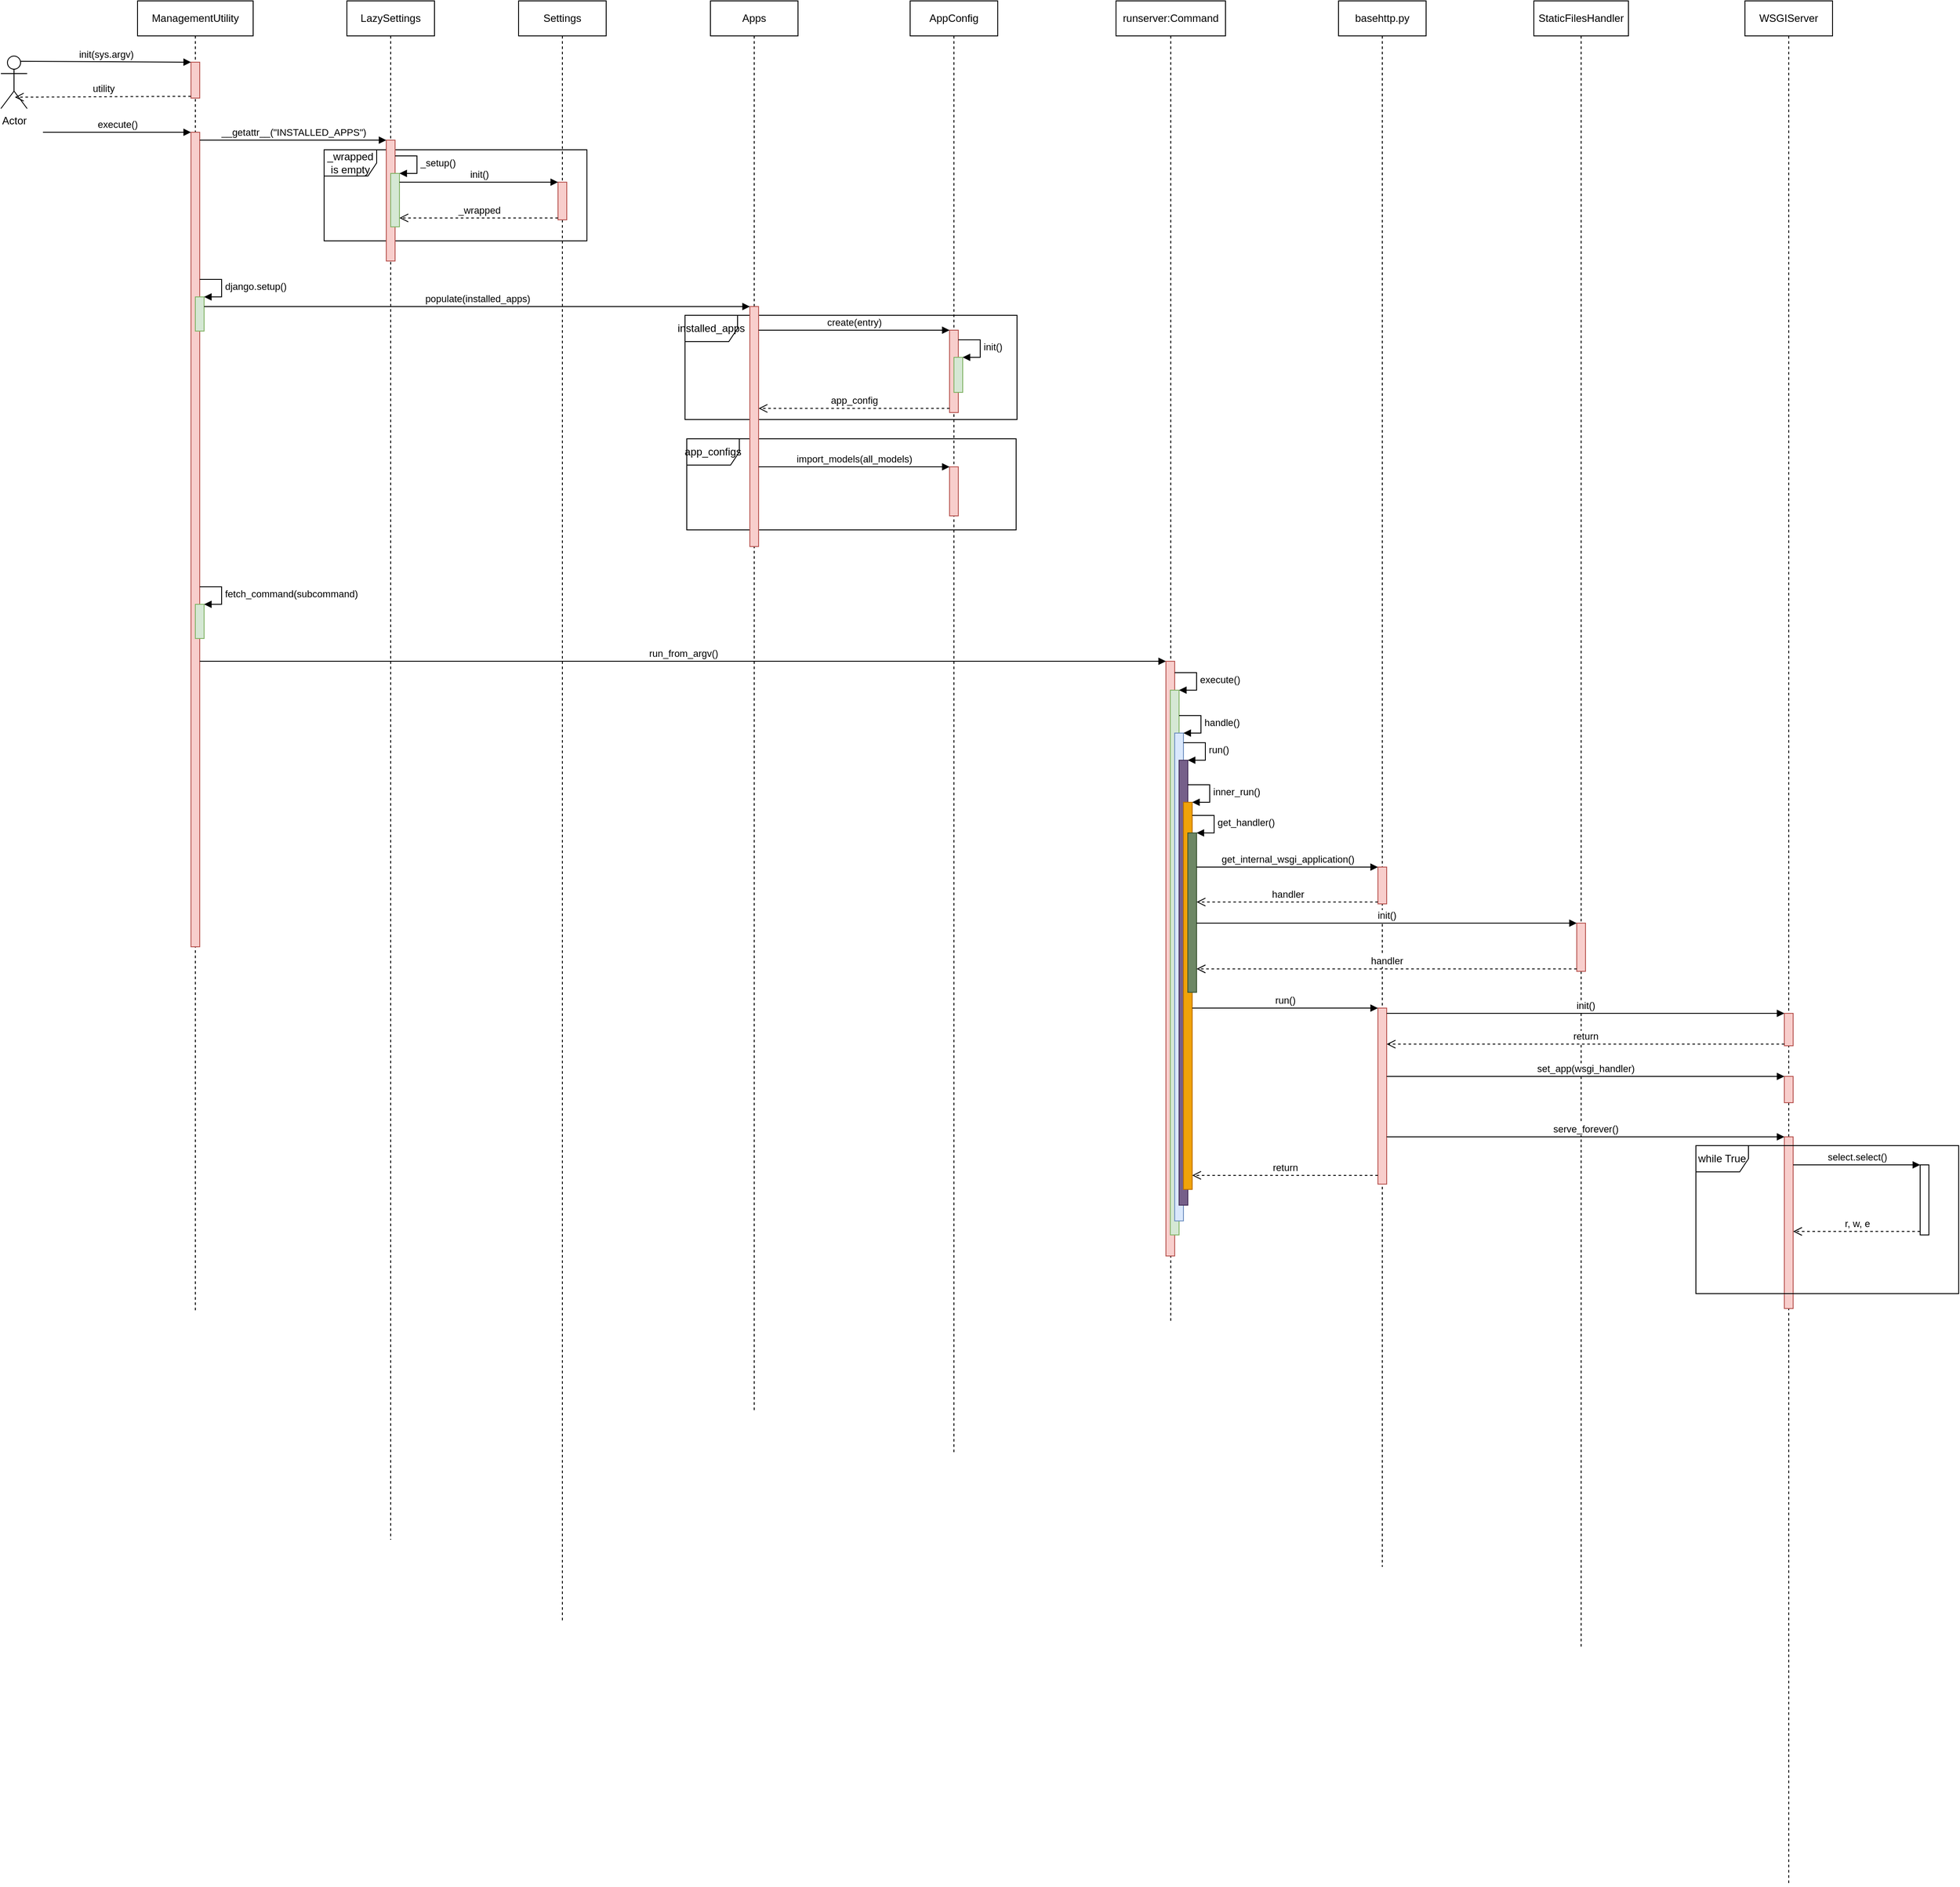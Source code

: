 <mxfile version="12.2.6" type="github" pages="1">
  <diagram name="Page-1" id="13e1069c-82ec-6db2-03f1-153e76fe0fe0">
    <mxGraphModel dx="1408" dy="1148" grid="0" gridSize="10" guides="1" tooltips="1" connect="1" arrows="1" fold="1" page="0" pageScale="1" pageWidth="1100" pageHeight="850" background="#ffffff" math="0" shadow="0">
      <root>
        <mxCell id="0"/>
        <mxCell id="1" parent="0"/>
        <mxCell id="3R1nxpf77wTPrujjXhb4-21" value="_wrapped is empty" style="shape=umlFrame;whiteSpace=wrap;html=1;" parent="1" vertex="1">
          <mxGeometry x="403" y="154" width="300" height="104" as="geometry"/>
        </mxCell>
        <mxCell id="K_6I9SXQ4BG5GaX6Mt39-1" value="installed_apps" style="shape=umlFrame;whiteSpace=wrap;html=1;" vertex="1" parent="1">
          <mxGeometry x="815" y="343" width="379" height="119" as="geometry"/>
        </mxCell>
        <mxCell id="K_6I9SXQ4BG5GaX6Mt39-5" value="app_configs" style="shape=umlFrame;whiteSpace=wrap;html=1;" vertex="1" parent="1">
          <mxGeometry x="817" y="484" width="376" height="104" as="geometry"/>
        </mxCell>
        <mxCell id="3R1nxpf77wTPrujjXhb4-1" value="ManagementUtility" style="shape=umlLifeline;perimeter=lifelinePerimeter;whiteSpace=wrap;html=1;container=1;collapsible=0;recursiveResize=0;outlineConnect=0;" parent="1" vertex="1">
          <mxGeometry x="190" y="-16" width="132" height="1495" as="geometry"/>
        </mxCell>
        <mxCell id="3R1nxpf77wTPrujjXhb4-3" value="" style="html=1;points=[];perimeter=orthogonalPerimeter;fillColor=#f8cecc;strokeColor=#b85450;" parent="3R1nxpf77wTPrujjXhb4-1" vertex="1">
          <mxGeometry x="61" y="70" width="10" height="41" as="geometry"/>
        </mxCell>
        <mxCell id="3R1nxpf77wTPrujjXhb4-6" value="" style="html=1;points=[];perimeter=orthogonalPerimeter;fontFamily=Helvetica;fontSize=12;align=center;strokeColor=#b85450;fillColor=#f8cecc;" parent="3R1nxpf77wTPrujjXhb4-1" vertex="1">
          <mxGeometry x="61" y="150" width="10" height="930" as="geometry"/>
        </mxCell>
        <mxCell id="3R1nxpf77wTPrujjXhb4-7" value="&lt;span style=&quot;font-size: 11px&quot;&gt;execute()&lt;/span&gt;" style="html=1;verticalAlign=bottom;endArrow=block;entryX=0;entryY=0;" parent="3R1nxpf77wTPrujjXhb4-1" target="3R1nxpf77wTPrujjXhb4-6" edge="1">
          <mxGeometry relative="1" as="geometry">
            <mxPoint x="-108" y="150" as="sourcePoint"/>
          </mxGeometry>
        </mxCell>
        <mxCell id="3R1nxpf77wTPrujjXhb4-25" value="" style="html=1;points=[];perimeter=orthogonalPerimeter;fillColor=#d5e8d4;strokeColor=#82b366;" parent="3R1nxpf77wTPrujjXhb4-1" vertex="1">
          <mxGeometry x="66" y="338" width="10" height="39" as="geometry"/>
        </mxCell>
        <mxCell id="3R1nxpf77wTPrujjXhb4-26" value="django.setup()" style="edgeStyle=orthogonalEdgeStyle;html=1;align=left;spacingLeft=2;endArrow=block;rounded=0;entryX=1;entryY=0;" parent="3R1nxpf77wTPrujjXhb4-1" target="3R1nxpf77wTPrujjXhb4-25" edge="1">
          <mxGeometry relative="1" as="geometry">
            <mxPoint x="71" y="318" as="sourcePoint"/>
            <Array as="points">
              <mxPoint x="96" y="318"/>
            </Array>
          </mxGeometry>
        </mxCell>
        <mxCell id="K_6I9SXQ4BG5GaX6Mt39-6" value="" style="html=1;points=[];perimeter=orthogonalPerimeter;fillColor=#d5e8d4;strokeColor=#82b366;" vertex="1" parent="3R1nxpf77wTPrujjXhb4-1">
          <mxGeometry x="66" y="689" width="10" height="39" as="geometry"/>
        </mxCell>
        <mxCell id="K_6I9SXQ4BG5GaX6Mt39-7" value="fetch_command(subcommand)" style="edgeStyle=orthogonalEdgeStyle;html=1;align=left;spacingLeft=2;endArrow=block;rounded=0;entryX=1;entryY=0;" edge="1" target="K_6I9SXQ4BG5GaX6Mt39-6" parent="3R1nxpf77wTPrujjXhb4-1">
          <mxGeometry relative="1" as="geometry">
            <mxPoint x="71" y="669" as="sourcePoint"/>
            <Array as="points">
              <mxPoint x="96" y="669"/>
            </Array>
          </mxGeometry>
        </mxCell>
        <mxCell id="3R1nxpf77wTPrujjXhb4-2" value="Actor" style="shape=umlActor;verticalLabelPosition=bottom;labelBackgroundColor=#ffffff;verticalAlign=top;html=1;" parent="1" vertex="1">
          <mxGeometry x="34" y="47" width="30" height="60" as="geometry"/>
        </mxCell>
        <mxCell id="3R1nxpf77wTPrujjXhb4-4" value="init(sys.argv)" style="html=1;verticalAlign=bottom;endArrow=block;entryX=0;entryY=0;exitX=0.75;exitY=0.1;exitDx=0;exitDy=0;exitPerimeter=0;" parent="1" source="3R1nxpf77wTPrujjXhb4-2" target="3R1nxpf77wTPrujjXhb4-3" edge="1">
          <mxGeometry relative="1" as="geometry">
            <mxPoint x="181" y="54" as="sourcePoint"/>
          </mxGeometry>
        </mxCell>
        <mxCell id="3R1nxpf77wTPrujjXhb4-5" value="utility" style="html=1;verticalAlign=bottom;endArrow=open;dashed=1;endSize=8;exitX=0;exitY=0.95;entryX=0.533;entryY=0.783;entryDx=0;entryDy=0;entryPerimeter=0;" parent="1" source="3R1nxpf77wTPrujjXhb4-3" target="3R1nxpf77wTPrujjXhb4-2" edge="1">
          <mxGeometry relative="1" as="geometry">
            <mxPoint x="181" y="130" as="targetPoint"/>
          </mxGeometry>
        </mxCell>
        <mxCell id="3R1nxpf77wTPrujjXhb4-9" value="LazySettings" style="shape=umlLifeline;perimeter=lifelinePerimeter;whiteSpace=wrap;html=1;container=1;collapsible=0;recursiveResize=0;outlineConnect=0;" parent="1" vertex="1">
          <mxGeometry x="429" y="-16" width="100" height="1757" as="geometry"/>
        </mxCell>
        <mxCell id="3R1nxpf77wTPrujjXhb4-15" value="" style="html=1;points=[];perimeter=orthogonalPerimeter;fillColor=#f8cecc;strokeColor=#b85450;" parent="3R1nxpf77wTPrujjXhb4-9" vertex="1">
          <mxGeometry x="45" y="159" width="10" height="138" as="geometry"/>
        </mxCell>
        <mxCell id="3R1nxpf77wTPrujjXhb4-19" value="" style="html=1;points=[];perimeter=orthogonalPerimeter;fillColor=#d5e8d4;strokeColor=#82b366;" parent="3R1nxpf77wTPrujjXhb4-9" vertex="1">
          <mxGeometry x="50" y="197" width="10" height="61" as="geometry"/>
        </mxCell>
        <mxCell id="3R1nxpf77wTPrujjXhb4-20" value="_setup()" style="edgeStyle=orthogonalEdgeStyle;html=1;align=left;spacingLeft=2;endArrow=block;rounded=0;entryX=1;entryY=0;" parent="3R1nxpf77wTPrujjXhb4-9" target="3R1nxpf77wTPrujjXhb4-19" edge="1">
          <mxGeometry relative="1" as="geometry">
            <mxPoint x="55" y="177" as="sourcePoint"/>
            <Array as="points">
              <mxPoint x="80" y="177"/>
            </Array>
          </mxGeometry>
        </mxCell>
        <mxCell id="3R1nxpf77wTPrujjXhb4-16" value="__getattr__(&quot;INSTALLED_APPS&quot;)" style="html=1;verticalAlign=bottom;endArrow=block;entryX=0;entryY=0;" parent="1" source="3R1nxpf77wTPrujjXhb4-6" target="3R1nxpf77wTPrujjXhb4-15" edge="1">
          <mxGeometry relative="1" as="geometry">
            <mxPoint x="404" y="143" as="sourcePoint"/>
          </mxGeometry>
        </mxCell>
        <mxCell id="3R1nxpf77wTPrujjXhb4-18" value="Settings" style="shape=umlLifeline;perimeter=lifelinePerimeter;whiteSpace=wrap;html=1;container=1;collapsible=0;recursiveResize=0;outlineConnect=0;" parent="1" vertex="1">
          <mxGeometry x="625" y="-16" width="100" height="1850" as="geometry"/>
        </mxCell>
        <mxCell id="3R1nxpf77wTPrujjXhb4-22" value="" style="html=1;points=[];perimeter=orthogonalPerimeter;fillColor=#f8cecc;strokeColor=#b85450;" parent="3R1nxpf77wTPrujjXhb4-18" vertex="1">
          <mxGeometry x="45" y="207" width="10" height="43" as="geometry"/>
        </mxCell>
        <mxCell id="3R1nxpf77wTPrujjXhb4-23" value="init()" style="html=1;verticalAlign=bottom;endArrow=block;entryX=0;entryY=0;" parent="1" source="3R1nxpf77wTPrujjXhb4-19" target="3R1nxpf77wTPrujjXhb4-22" edge="1">
          <mxGeometry relative="1" as="geometry">
            <mxPoint x="600" y="191" as="sourcePoint"/>
          </mxGeometry>
        </mxCell>
        <mxCell id="3R1nxpf77wTPrujjXhb4-24" value="_wrapped" style="html=1;verticalAlign=bottom;endArrow=open;dashed=1;endSize=8;exitX=0;exitY=0.95;" parent="1" source="3R1nxpf77wTPrujjXhb4-22" target="3R1nxpf77wTPrujjXhb4-19" edge="1">
          <mxGeometry relative="1" as="geometry">
            <mxPoint x="514" y="228" as="targetPoint"/>
          </mxGeometry>
        </mxCell>
        <mxCell id="3R1nxpf77wTPrujjXhb4-27" value="Apps" style="shape=umlLifeline;perimeter=lifelinePerimeter;whiteSpace=wrap;html=1;container=1;collapsible=0;recursiveResize=0;outlineConnect=0;" parent="1" vertex="1">
          <mxGeometry x="844" y="-16" width="100" height="1610" as="geometry"/>
        </mxCell>
        <mxCell id="3R1nxpf77wTPrujjXhb4-28" value="" style="html=1;points=[];perimeter=orthogonalPerimeter;fillColor=#f8cecc;strokeColor=#b85450;" parent="3R1nxpf77wTPrujjXhb4-27" vertex="1">
          <mxGeometry x="45" y="349" width="10" height="274" as="geometry"/>
        </mxCell>
        <mxCell id="3R1nxpf77wTPrujjXhb4-29" value="populate(installed_apps)" style="html=1;verticalAlign=bottom;endArrow=block;entryX=0;entryY=0;" parent="1" source="3R1nxpf77wTPrujjXhb4-25" target="3R1nxpf77wTPrujjXhb4-28" edge="1">
          <mxGeometry relative="1" as="geometry">
            <mxPoint x="819" y="339" as="sourcePoint"/>
          </mxGeometry>
        </mxCell>
        <mxCell id="3R1nxpf77wTPrujjXhb4-31" value="AppConfig" style="shape=umlLifeline;perimeter=lifelinePerimeter;whiteSpace=wrap;html=1;container=1;collapsible=0;recursiveResize=0;outlineConnect=0;" parent="1" vertex="1">
          <mxGeometry x="1072" y="-16" width="100" height="1660" as="geometry"/>
        </mxCell>
        <mxCell id="3R1nxpf77wTPrujjXhb4-32" value="" style="html=1;points=[];perimeter=orthogonalPerimeter;fillColor=#f8cecc;strokeColor=#b85450;" parent="3R1nxpf77wTPrujjXhb4-31" vertex="1">
          <mxGeometry x="45" y="376" width="10" height="94" as="geometry"/>
        </mxCell>
        <mxCell id="3R1nxpf77wTPrujjXhb4-35" value="" style="html=1;points=[];perimeter=orthogonalPerimeter;fillColor=#d5e8d4;strokeColor=#82b366;" parent="3R1nxpf77wTPrujjXhb4-31" vertex="1">
          <mxGeometry x="50" y="407" width="10" height="40" as="geometry"/>
        </mxCell>
        <mxCell id="3R1nxpf77wTPrujjXhb4-36" value="init()" style="edgeStyle=orthogonalEdgeStyle;html=1;align=left;spacingLeft=2;endArrow=block;rounded=0;entryX=1;entryY=0;" parent="3R1nxpf77wTPrujjXhb4-31" target="3R1nxpf77wTPrujjXhb4-35" edge="1">
          <mxGeometry relative="1" as="geometry">
            <mxPoint x="55" y="387" as="sourcePoint"/>
            <Array as="points">
              <mxPoint x="80" y="387"/>
            </Array>
          </mxGeometry>
        </mxCell>
        <mxCell id="K_6I9SXQ4BG5GaX6Mt39-2" value="" style="html=1;points=[];perimeter=orthogonalPerimeter;fillColor=#f8cecc;strokeColor=#b85450;" vertex="1" parent="3R1nxpf77wTPrujjXhb4-31">
          <mxGeometry x="45" y="532" width="10" height="56" as="geometry"/>
        </mxCell>
        <mxCell id="3R1nxpf77wTPrujjXhb4-33" value="create(entry)" style="html=1;verticalAlign=bottom;endArrow=block;entryX=0;entryY=0;" parent="1" source="3R1nxpf77wTPrujjXhb4-28" target="3R1nxpf77wTPrujjXhb4-32" edge="1">
          <mxGeometry relative="1" as="geometry">
            <mxPoint x="1047" y="346" as="sourcePoint"/>
          </mxGeometry>
        </mxCell>
        <mxCell id="3R1nxpf77wTPrujjXhb4-34" value="app_config" style="html=1;verticalAlign=bottom;endArrow=open;dashed=1;endSize=8;exitX=0;exitY=0.95;" parent="1" source="3R1nxpf77wTPrujjXhb4-32" target="3R1nxpf77wTPrujjXhb4-28" edge="1">
          <mxGeometry relative="1" as="geometry">
            <mxPoint x="1047" y="422" as="targetPoint"/>
          </mxGeometry>
        </mxCell>
        <mxCell id="K_6I9SXQ4BG5GaX6Mt39-3" value="import_models(all_models)" style="html=1;verticalAlign=bottom;endArrow=block;entryX=0;entryY=0;" edge="1" target="K_6I9SXQ4BG5GaX6Mt39-2" parent="1" source="3R1nxpf77wTPrujjXhb4-28">
          <mxGeometry relative="1" as="geometry">
            <mxPoint x="1047" y="516" as="sourcePoint"/>
          </mxGeometry>
        </mxCell>
        <mxCell id="K_6I9SXQ4BG5GaX6Mt39-8" value="runserver:Command" style="shape=umlLifeline;perimeter=lifelinePerimeter;whiteSpace=wrap;html=1;container=1;collapsible=0;recursiveResize=0;outlineConnect=0;" vertex="1" parent="1">
          <mxGeometry x="1307" y="-16" width="125" height="1507" as="geometry"/>
        </mxCell>
        <mxCell id="K_6I9SXQ4BG5GaX6Mt39-9" value="" style="html=1;points=[];perimeter=orthogonalPerimeter;fillColor=#f8cecc;strokeColor=#b85450;" vertex="1" parent="K_6I9SXQ4BG5GaX6Mt39-8">
          <mxGeometry x="57" y="754" width="10" height="679" as="geometry"/>
        </mxCell>
        <mxCell id="K_6I9SXQ4BG5GaX6Mt39-12" value="" style="html=1;points=[];perimeter=orthogonalPerimeter;fillColor=#d5e8d4;strokeColor=#82b366;" vertex="1" parent="K_6I9SXQ4BG5GaX6Mt39-8">
          <mxGeometry x="62" y="787" width="10" height="622" as="geometry"/>
        </mxCell>
        <mxCell id="K_6I9SXQ4BG5GaX6Mt39-13" value="execute()" style="edgeStyle=orthogonalEdgeStyle;html=1;align=left;spacingLeft=2;endArrow=block;rounded=0;entryX=1;entryY=0;" edge="1" target="K_6I9SXQ4BG5GaX6Mt39-12" parent="K_6I9SXQ4BG5GaX6Mt39-8">
          <mxGeometry relative="1" as="geometry">
            <mxPoint x="67" y="767" as="sourcePoint"/>
            <Array as="points">
              <mxPoint x="92" y="767"/>
            </Array>
          </mxGeometry>
        </mxCell>
        <mxCell id="K_6I9SXQ4BG5GaX6Mt39-14" value="" style="html=1;points=[];perimeter=orthogonalPerimeter;fillColor=#dae8fc;strokeColor=#6c8ebf;" vertex="1" parent="K_6I9SXQ4BG5GaX6Mt39-8">
          <mxGeometry x="67" y="836" width="10" height="557" as="geometry"/>
        </mxCell>
        <mxCell id="K_6I9SXQ4BG5GaX6Mt39-15" value="handle()" style="edgeStyle=orthogonalEdgeStyle;html=1;align=left;spacingLeft=2;endArrow=block;rounded=0;entryX=1;entryY=0;" edge="1" target="K_6I9SXQ4BG5GaX6Mt39-14" parent="K_6I9SXQ4BG5GaX6Mt39-8">
          <mxGeometry relative="1" as="geometry">
            <mxPoint x="72" y="816" as="sourcePoint"/>
            <Array as="points">
              <mxPoint x="97" y="816"/>
            </Array>
          </mxGeometry>
        </mxCell>
        <mxCell id="K_6I9SXQ4BG5GaX6Mt39-16" value="" style="html=1;points=[];perimeter=orthogonalPerimeter;fillColor=#76608a;strokeColor=#432D57;fontColor=#ffffff;" vertex="1" parent="K_6I9SXQ4BG5GaX6Mt39-8">
          <mxGeometry x="72" y="867" width="10" height="508" as="geometry"/>
        </mxCell>
        <mxCell id="K_6I9SXQ4BG5GaX6Mt39-17" value="run()" style="edgeStyle=orthogonalEdgeStyle;html=1;align=left;spacingLeft=2;endArrow=block;rounded=0;entryX=1;entryY=0;" edge="1" target="K_6I9SXQ4BG5GaX6Mt39-16" parent="K_6I9SXQ4BG5GaX6Mt39-8">
          <mxGeometry relative="1" as="geometry">
            <mxPoint x="77" y="847" as="sourcePoint"/>
            <Array as="points">
              <mxPoint x="102" y="847"/>
            </Array>
          </mxGeometry>
        </mxCell>
        <mxCell id="K_6I9SXQ4BG5GaX6Mt39-18" value="" style="html=1;points=[];perimeter=orthogonalPerimeter;fillColor=#f0a30a;strokeColor=#BD7000;fontColor=#ffffff;" vertex="1" parent="K_6I9SXQ4BG5GaX6Mt39-8">
          <mxGeometry x="77" y="915" width="10" height="442" as="geometry"/>
        </mxCell>
        <mxCell id="K_6I9SXQ4BG5GaX6Mt39-19" value="inner_run()" style="edgeStyle=orthogonalEdgeStyle;html=1;align=left;spacingLeft=2;endArrow=block;rounded=0;entryX=1;entryY=0;" edge="1" target="K_6I9SXQ4BG5GaX6Mt39-18" parent="K_6I9SXQ4BG5GaX6Mt39-8">
          <mxGeometry relative="1" as="geometry">
            <mxPoint x="82" y="895" as="sourcePoint"/>
            <Array as="points">
              <mxPoint x="107" y="895"/>
            </Array>
          </mxGeometry>
        </mxCell>
        <mxCell id="K_6I9SXQ4BG5GaX6Mt39-20" value="" style="html=1;points=[];perimeter=orthogonalPerimeter;fillColor=#6d8764;strokeColor=#3A5431;fontColor=#ffffff;" vertex="1" parent="K_6I9SXQ4BG5GaX6Mt39-8">
          <mxGeometry x="82" y="950" width="10" height="182" as="geometry"/>
        </mxCell>
        <mxCell id="K_6I9SXQ4BG5GaX6Mt39-21" value="get_handler()" style="edgeStyle=orthogonalEdgeStyle;html=1;align=left;spacingLeft=2;endArrow=block;rounded=0;entryX=1;entryY=0;" edge="1" target="K_6I9SXQ4BG5GaX6Mt39-20" parent="K_6I9SXQ4BG5GaX6Mt39-8">
          <mxGeometry relative="1" as="geometry">
            <mxPoint x="87" y="930" as="sourcePoint"/>
            <Array as="points">
              <mxPoint x="112" y="930"/>
            </Array>
          </mxGeometry>
        </mxCell>
        <mxCell id="K_6I9SXQ4BG5GaX6Mt39-10" value="run_from_argv()" style="html=1;verticalAlign=bottom;endArrow=block;entryX=0;entryY=0;" edge="1" target="K_6I9SXQ4BG5GaX6Mt39-9" parent="1" source="3R1nxpf77wTPrujjXhb4-6">
          <mxGeometry relative="1" as="geometry">
            <mxPoint x="1282" y="768" as="sourcePoint"/>
          </mxGeometry>
        </mxCell>
        <mxCell id="K_6I9SXQ4BG5GaX6Mt39-22" value="basehttp.py" style="shape=umlLifeline;perimeter=lifelinePerimeter;whiteSpace=wrap;html=1;container=1;collapsible=0;recursiveResize=0;outlineConnect=0;" vertex="1" parent="1">
          <mxGeometry x="1561" y="-16" width="100" height="1788" as="geometry"/>
        </mxCell>
        <mxCell id="K_6I9SXQ4BG5GaX6Mt39-23" value="" style="html=1;points=[];perimeter=orthogonalPerimeter;fillColor=#f8cecc;strokeColor=#b85450;" vertex="1" parent="K_6I9SXQ4BG5GaX6Mt39-22">
          <mxGeometry x="45" y="989" width="10" height="42" as="geometry"/>
        </mxCell>
        <mxCell id="K_6I9SXQ4BG5GaX6Mt39-30" value="" style="html=1;points=[];perimeter=orthogonalPerimeter;fillColor=#f8cecc;strokeColor=#b85450;" vertex="1" parent="K_6I9SXQ4BG5GaX6Mt39-22">
          <mxGeometry x="45" y="1150" width="10" height="201" as="geometry"/>
        </mxCell>
        <mxCell id="K_6I9SXQ4BG5GaX6Mt39-24" value="get_internal_wsgi_application()" style="html=1;verticalAlign=bottom;endArrow=block;entryX=0;entryY=0;" edge="1" target="K_6I9SXQ4BG5GaX6Mt39-23" parent="1" source="K_6I9SXQ4BG5GaX6Mt39-20">
          <mxGeometry relative="1" as="geometry">
            <mxPoint x="1536" y="945" as="sourcePoint"/>
          </mxGeometry>
        </mxCell>
        <mxCell id="K_6I9SXQ4BG5GaX6Mt39-26" value="StaticFilesHandler" style="shape=umlLifeline;perimeter=lifelinePerimeter;whiteSpace=wrap;html=1;container=1;collapsible=0;recursiveResize=0;outlineConnect=0;" vertex="1" parent="1">
          <mxGeometry x="1784" y="-16" width="108" height="1882" as="geometry"/>
        </mxCell>
        <mxCell id="K_6I9SXQ4BG5GaX6Mt39-27" value="" style="html=1;points=[];perimeter=orthogonalPerimeter;fillColor=#f8cecc;strokeColor=#b85450;" vertex="1" parent="K_6I9SXQ4BG5GaX6Mt39-26">
          <mxGeometry x="49" y="1053" width="10" height="55" as="geometry"/>
        </mxCell>
        <mxCell id="K_6I9SXQ4BG5GaX6Mt39-25" value="handler" style="html=1;verticalAlign=bottom;endArrow=open;dashed=1;endSize=8;exitX=0;exitY=0.95;" edge="1" source="K_6I9SXQ4BG5GaX6Mt39-23" parent="1" target="K_6I9SXQ4BG5GaX6Mt39-20">
          <mxGeometry relative="1" as="geometry">
            <mxPoint x="1536" y="1021" as="targetPoint"/>
          </mxGeometry>
        </mxCell>
        <mxCell id="K_6I9SXQ4BG5GaX6Mt39-28" value="init()" style="html=1;verticalAlign=bottom;endArrow=block;entryX=0;entryY=0;" edge="1" target="K_6I9SXQ4BG5GaX6Mt39-27" parent="1" source="K_6I9SXQ4BG5GaX6Mt39-20">
          <mxGeometry relative="1" as="geometry">
            <mxPoint x="1763" y="1009" as="sourcePoint"/>
          </mxGeometry>
        </mxCell>
        <mxCell id="K_6I9SXQ4BG5GaX6Mt39-29" value="handler" style="html=1;verticalAlign=bottom;endArrow=open;dashed=1;endSize=8;exitX=0;exitY=0.95;" edge="1" source="K_6I9SXQ4BG5GaX6Mt39-27" parent="1" target="K_6I9SXQ4BG5GaX6Mt39-20">
          <mxGeometry relative="1" as="geometry">
            <mxPoint x="1763" y="1085" as="targetPoint"/>
          </mxGeometry>
        </mxCell>
        <mxCell id="K_6I9SXQ4BG5GaX6Mt39-31" value="run()" style="html=1;verticalAlign=bottom;endArrow=block;entryX=0;entryY=0;" edge="1" target="K_6I9SXQ4BG5GaX6Mt39-30" parent="1" source="K_6I9SXQ4BG5GaX6Mt39-18">
          <mxGeometry relative="1" as="geometry">
            <mxPoint x="1536" y="1134" as="sourcePoint"/>
          </mxGeometry>
        </mxCell>
        <mxCell id="K_6I9SXQ4BG5GaX6Mt39-32" value="return" style="html=1;verticalAlign=bottom;endArrow=open;dashed=1;endSize=8;exitX=0;exitY=0.95;" edge="1" source="K_6I9SXQ4BG5GaX6Mt39-30" parent="1" target="K_6I9SXQ4BG5GaX6Mt39-18">
          <mxGeometry relative="1" as="geometry">
            <mxPoint x="1536" y="1210" as="targetPoint"/>
          </mxGeometry>
        </mxCell>
        <mxCell id="K_6I9SXQ4BG5GaX6Mt39-33" value="WSGIServer" style="shape=umlLifeline;perimeter=lifelinePerimeter;whiteSpace=wrap;html=1;container=1;collapsible=0;recursiveResize=0;outlineConnect=0;" vertex="1" parent="1">
          <mxGeometry x="2025" y="-16" width="100" height="2152" as="geometry"/>
        </mxCell>
        <mxCell id="K_6I9SXQ4BG5GaX6Mt39-34" value="" style="html=1;points=[];perimeter=orthogonalPerimeter;fillColor=#f8cecc;strokeColor=#b85450;" vertex="1" parent="K_6I9SXQ4BG5GaX6Mt39-33">
          <mxGeometry x="45" y="1156" width="10" height="37" as="geometry"/>
        </mxCell>
        <mxCell id="K_6I9SXQ4BG5GaX6Mt39-37" value="" style="html=1;points=[];perimeter=orthogonalPerimeter;fillColor=#f8cecc;strokeColor=#b85450;" vertex="1" parent="K_6I9SXQ4BG5GaX6Mt39-33">
          <mxGeometry x="45" y="1228" width="10" height="30" as="geometry"/>
        </mxCell>
        <mxCell id="K_6I9SXQ4BG5GaX6Mt39-42" value="" style="html=1;points=[];perimeter=orthogonalPerimeter;fillColor=#f8cecc;strokeColor=#b85450;" vertex="1" parent="K_6I9SXQ4BG5GaX6Mt39-33">
          <mxGeometry x="45" y="1297" width="10" height="196" as="geometry"/>
        </mxCell>
        <mxCell id="K_6I9SXQ4BG5GaX6Mt39-35" value="init()" style="html=1;verticalAlign=bottom;endArrow=block;entryX=0;entryY=0;" edge="1" target="K_6I9SXQ4BG5GaX6Mt39-34" parent="1" source="K_6I9SXQ4BG5GaX6Mt39-30">
          <mxGeometry relative="1" as="geometry">
            <mxPoint x="2000" y="1140" as="sourcePoint"/>
          </mxGeometry>
        </mxCell>
        <mxCell id="K_6I9SXQ4BG5GaX6Mt39-36" value="return" style="html=1;verticalAlign=bottom;endArrow=open;dashed=1;endSize=8;exitX=0;exitY=0.95;" edge="1" source="K_6I9SXQ4BG5GaX6Mt39-34" parent="1" target="K_6I9SXQ4BG5GaX6Mt39-30">
          <mxGeometry relative="1" as="geometry">
            <mxPoint x="2000" y="1216" as="targetPoint"/>
          </mxGeometry>
        </mxCell>
        <mxCell id="K_6I9SXQ4BG5GaX6Mt39-38" value="set_app(wsgi_handler)" style="html=1;verticalAlign=bottom;endArrow=block;entryX=0;entryY=0;" edge="1" target="K_6I9SXQ4BG5GaX6Mt39-37" parent="1" source="K_6I9SXQ4BG5GaX6Mt39-30">
          <mxGeometry relative="1" as="geometry">
            <mxPoint x="2000" y="1212" as="sourcePoint"/>
          </mxGeometry>
        </mxCell>
        <mxCell id="K_6I9SXQ4BG5GaX6Mt39-43" value="serve_forever()" style="html=1;verticalAlign=bottom;endArrow=block;entryX=0;entryY=0;" edge="1" target="K_6I9SXQ4BG5GaX6Mt39-42" parent="1" source="K_6I9SXQ4BG5GaX6Mt39-30">
          <mxGeometry relative="1" as="geometry">
            <mxPoint x="2000" y="1270" as="sourcePoint"/>
          </mxGeometry>
        </mxCell>
        <mxCell id="K_6I9SXQ4BG5GaX6Mt39-46" value="" style="html=1;points=[];perimeter=orthogonalPerimeter;" vertex="1" parent="1">
          <mxGeometry x="2225" y="1313" width="10" height="80" as="geometry"/>
        </mxCell>
        <mxCell id="K_6I9SXQ4BG5GaX6Mt39-47" value="select.select()" style="html=1;verticalAlign=bottom;endArrow=block;entryX=0;entryY=0;" edge="1" target="K_6I9SXQ4BG5GaX6Mt39-46" parent="1" source="K_6I9SXQ4BG5GaX6Mt39-42">
          <mxGeometry relative="1" as="geometry">
            <mxPoint x="2155" y="1313" as="sourcePoint"/>
          </mxGeometry>
        </mxCell>
        <mxCell id="K_6I9SXQ4BG5GaX6Mt39-48" value="r, w, e" style="html=1;verticalAlign=bottom;endArrow=open;dashed=1;endSize=8;exitX=0;exitY=0.95;" edge="1" source="K_6I9SXQ4BG5GaX6Mt39-46" parent="1" target="K_6I9SXQ4BG5GaX6Mt39-42">
          <mxGeometry relative="1" as="geometry">
            <mxPoint x="2155" y="1389" as="targetPoint"/>
          </mxGeometry>
        </mxCell>
        <mxCell id="K_6I9SXQ4BG5GaX6Mt39-45" value="while True" style="shape=umlFrame;whiteSpace=wrap;html=1;" vertex="1" parent="1">
          <mxGeometry x="1969" y="1291" width="300" height="169" as="geometry"/>
        </mxCell>
      </root>
    </mxGraphModel>
  </diagram>
</mxfile>

